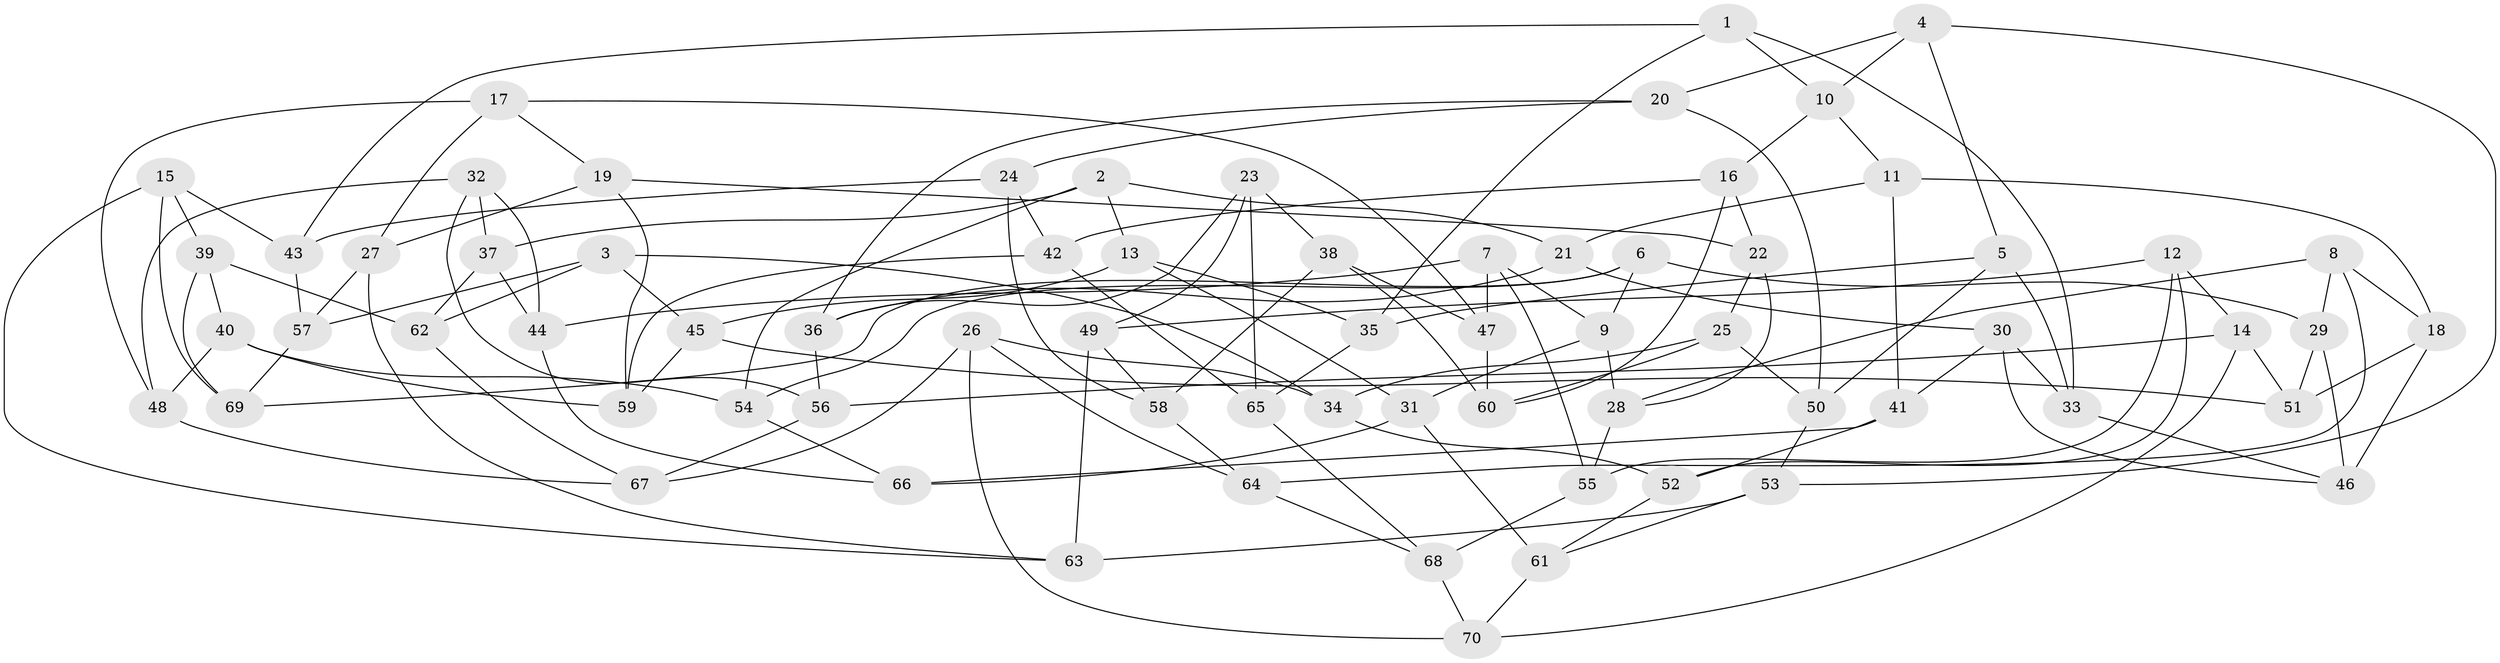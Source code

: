 // coarse degree distribution, {4: 0.2682926829268293, 6: 0.5365853658536586, 5: 0.17073170731707318, 3: 0.024390243902439025}
// Generated by graph-tools (version 1.1) at 2025/52/02/27/25 19:52:32]
// undirected, 70 vertices, 140 edges
graph export_dot {
graph [start="1"]
  node [color=gray90,style=filled];
  1;
  2;
  3;
  4;
  5;
  6;
  7;
  8;
  9;
  10;
  11;
  12;
  13;
  14;
  15;
  16;
  17;
  18;
  19;
  20;
  21;
  22;
  23;
  24;
  25;
  26;
  27;
  28;
  29;
  30;
  31;
  32;
  33;
  34;
  35;
  36;
  37;
  38;
  39;
  40;
  41;
  42;
  43;
  44;
  45;
  46;
  47;
  48;
  49;
  50;
  51;
  52;
  53;
  54;
  55;
  56;
  57;
  58;
  59;
  60;
  61;
  62;
  63;
  64;
  65;
  66;
  67;
  68;
  69;
  70;
  1 -- 10;
  1 -- 43;
  1 -- 35;
  1 -- 33;
  2 -- 37;
  2 -- 21;
  2 -- 13;
  2 -- 54;
  3 -- 62;
  3 -- 57;
  3 -- 34;
  3 -- 45;
  4 -- 53;
  4 -- 10;
  4 -- 5;
  4 -- 20;
  5 -- 35;
  5 -- 33;
  5 -- 50;
  6 -- 29;
  6 -- 9;
  6 -- 54;
  6 -- 69;
  7 -- 9;
  7 -- 44;
  7 -- 55;
  7 -- 47;
  8 -- 64;
  8 -- 28;
  8 -- 18;
  8 -- 29;
  9 -- 28;
  9 -- 31;
  10 -- 11;
  10 -- 16;
  11 -- 41;
  11 -- 21;
  11 -- 18;
  12 -- 55;
  12 -- 52;
  12 -- 49;
  12 -- 14;
  13 -- 31;
  13 -- 45;
  13 -- 35;
  14 -- 51;
  14 -- 56;
  14 -- 70;
  15 -- 69;
  15 -- 39;
  15 -- 43;
  15 -- 63;
  16 -- 60;
  16 -- 22;
  16 -- 42;
  17 -- 48;
  17 -- 19;
  17 -- 47;
  17 -- 27;
  18 -- 46;
  18 -- 51;
  19 -- 59;
  19 -- 27;
  19 -- 22;
  20 -- 50;
  20 -- 24;
  20 -- 36;
  21 -- 30;
  21 -- 36;
  22 -- 28;
  22 -- 25;
  23 -- 65;
  23 -- 36;
  23 -- 49;
  23 -- 38;
  24 -- 42;
  24 -- 58;
  24 -- 43;
  25 -- 50;
  25 -- 34;
  25 -- 60;
  26 -- 67;
  26 -- 34;
  26 -- 70;
  26 -- 64;
  27 -- 63;
  27 -- 57;
  28 -- 55;
  29 -- 46;
  29 -- 51;
  30 -- 41;
  30 -- 33;
  30 -- 46;
  31 -- 66;
  31 -- 61;
  32 -- 48;
  32 -- 56;
  32 -- 44;
  32 -- 37;
  33 -- 46;
  34 -- 52;
  35 -- 65;
  36 -- 56;
  37 -- 44;
  37 -- 62;
  38 -- 58;
  38 -- 60;
  38 -- 47;
  39 -- 40;
  39 -- 69;
  39 -- 62;
  40 -- 48;
  40 -- 54;
  40 -- 59;
  41 -- 52;
  41 -- 66;
  42 -- 65;
  42 -- 59;
  43 -- 57;
  44 -- 66;
  45 -- 59;
  45 -- 51;
  47 -- 60;
  48 -- 67;
  49 -- 58;
  49 -- 63;
  50 -- 53;
  52 -- 61;
  53 -- 63;
  53 -- 61;
  54 -- 66;
  55 -- 68;
  56 -- 67;
  57 -- 69;
  58 -- 64;
  61 -- 70;
  62 -- 67;
  64 -- 68;
  65 -- 68;
  68 -- 70;
}
